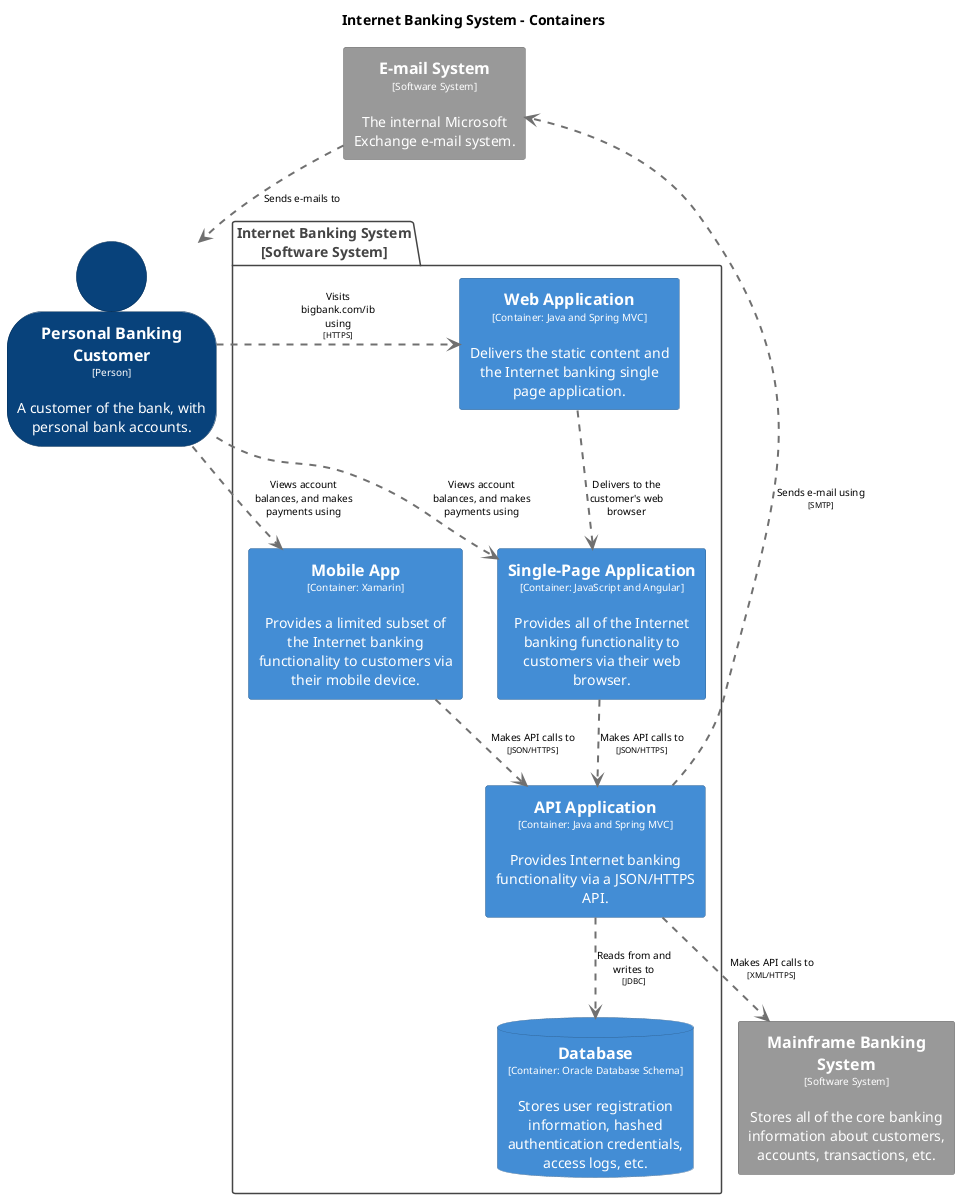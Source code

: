 @startuml
title Internet Banking System - Containers

skinparam {
  shadowing false
  arrowFontSize 10
  defaultTextAlignment center
  wrapWidth 200
  maxMessageSize 100
  PackageBorderColor<<group>> #cccccc
  PackageFontColor<<group>> #cccccc
}
hide stereotype

skinparam rectangle<<20>> {
  BackgroundColor #438dd5
  FontColor #ffffff
  BorderColor #2e6295
}
skinparam database<<21>> {
  BackgroundColor #438dd5
  FontColor #ffffff
  BorderColor #2e6295
}
skinparam rectangle<<6>> {
  BackgroundColor #999999
  FontColor #ffffff
  BorderColor #6b6b6b
}
skinparam rectangle<<4>> {
  BackgroundColor #999999
  FontColor #ffffff
  BorderColor #6b6b6b
}
skinparam rectangle<<18>> {
  BackgroundColor #438dd5
  FontColor #ffffff
  BorderColor #2e6295
}
skinparam person<<1>> {
  BackgroundColor #08427b
  FontColor #ffffff
  BorderColor #052e56
}
skinparam rectangle<<17>> {
  BackgroundColor #438dd5
  FontColor #ffffff
  BorderColor #2e6295
}
skinparam rectangle<<19>> {
  BackgroundColor #438dd5
  FontColor #ffffff
  BorderColor #2e6295
}

person "==Personal Banking Customer\n<size:10>[Person]</size>\n\nA customer of the bank, with personal bank accounts." <<1>> as 1
rectangle "==Mainframe Banking System\n<size:10>[Software System]</size>\n\nStores all of the core banking information about customers, accounts, transactions, etc." <<4>> as 4
rectangle "==E-mail System\n<size:10>[Software System]</size>\n\nThe internal Microsoft Exchange e-mail system." <<6>> as 6

package "Internet Banking System\n[Software System]" <<2>> {
  skinparam PackageBorderColor<<2>> #444444
  skinparam PackageFontColor<<2>> #444444

  rectangle "==Single-Page Application\n<size:10>[Container: JavaScript and Angular]</size>\n\nProvides all of the Internet banking functionality to customers via their web browser." <<17>> as 17
  rectangle "==Mobile App\n<size:10>[Container: Xamarin]</size>\n\nProvides a limited subset of the Internet banking functionality to customers via their mobile device." <<18>> as 18
  rectangle "==Web Application\n<size:10>[Container: Java and Spring MVC]</size>\n\nDelivers the static content and the Internet banking single page application." <<19>> as 19
  rectangle "==API Application\n<size:10>[Container: Java and Spring MVC]</size>\n\nProvides Internet banking functionality via a JSON/HTTPS API." <<20>> as 20
  database "==Database\n<size:10>[Container: Oracle Database Schema]</size>\n\nStores user registration information, hashed authentication credentials, access logs, etc." <<21>> as 21
}

1 .[#707070,thickness=2].> 19 : "Visits bigbank.com/ib using\n<size:8>[HTTPS]</size>"
1 .[#707070,thickness=2].> 17 : "Views account balances, and makes payments using"
1 .[#707070,thickness=2].> 18 : "Views account balances, and makes payments using"
19 .[#707070,thickness=2].> 17 : "Delivers to the customer's web browser"
20 .[#707070,thickness=2].> 21 : "Reads from and writes to\n<size:8>[JDBC]</size>"
20 .[#707070,thickness=2].> 4 : "Makes API calls to\n<size:8>[XML/HTTPS]</size>"
20 .[#707070,thickness=2].> 6 : "Sends e-mail using\n<size:8>[SMTP]</size>"
17 .[#707070,thickness=2].> 20 : "Makes API calls to\n<size:8>[JSON/HTTPS]</size>"
18 .[#707070,thickness=2].> 20 : "Makes API calls to\n<size:8>[JSON/HTTPS]</size>"
6 .[#707070,thickness=2].> 1 : "Sends e-mails to"
@enduml
